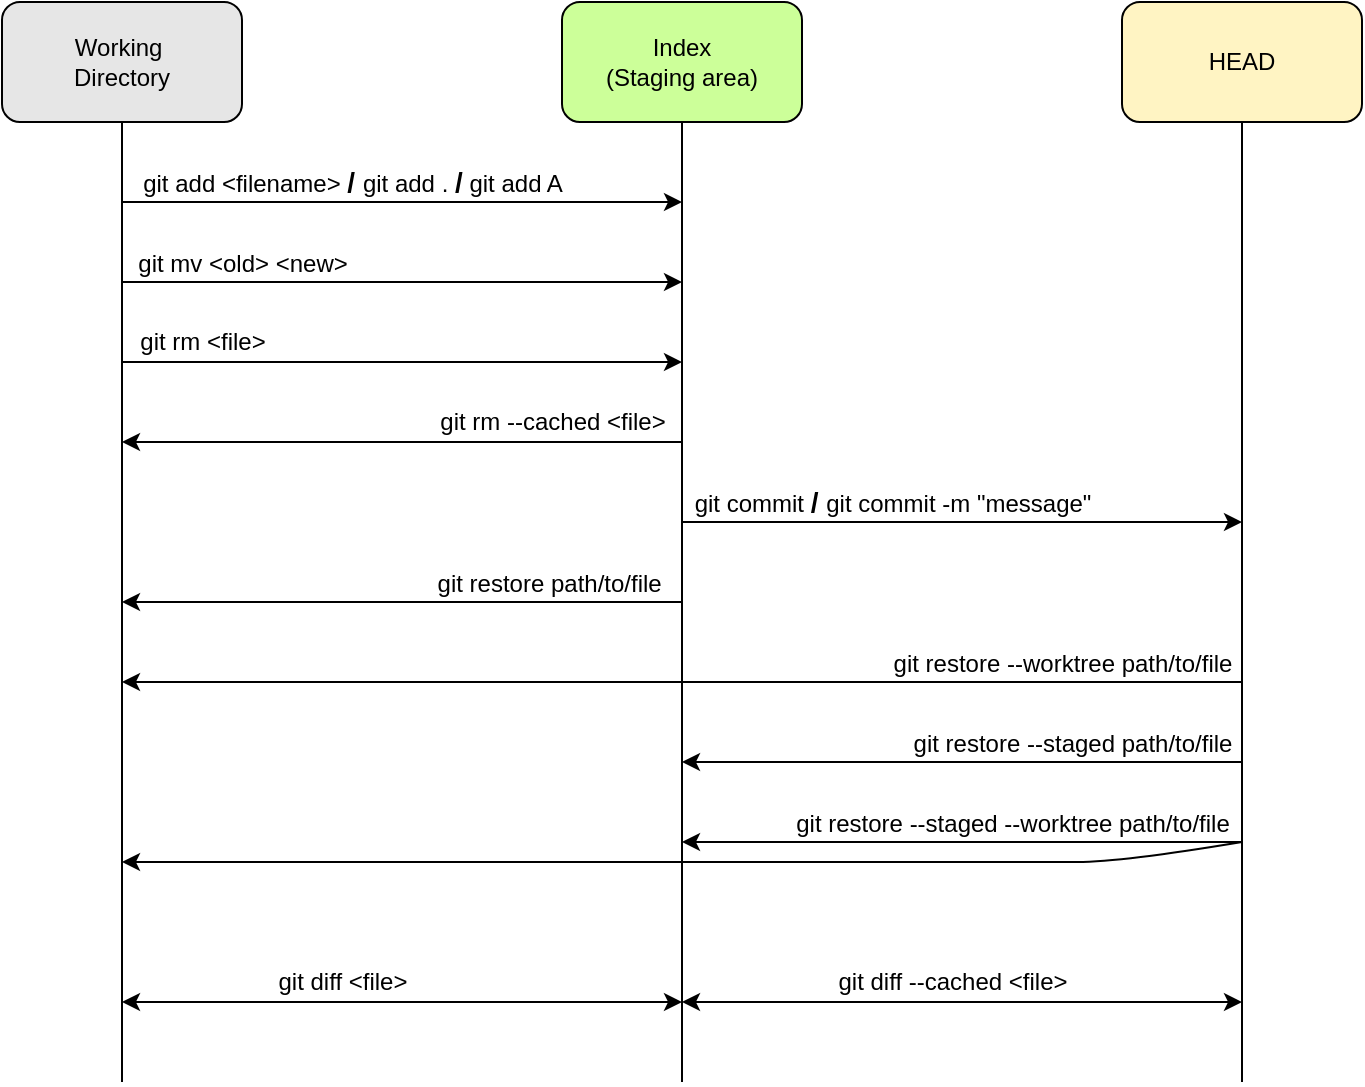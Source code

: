 <mxfile version="15.9.1" type="github"><diagram id="oE1kLv5p4GpdTMjqKH7l" name="Page-1"><mxGraphModel dx="1022" dy="1568" grid="1" gridSize="10" guides="1" tooltips="1" connect="1" arrows="1" fold="1" page="1" pageScale="1" pageWidth="850" pageHeight="1100" math="0" shadow="0"><root><mxCell id="0"/><mxCell id="1" parent="0"/><mxCell id="v0JIoPpW-7pg3gaM1F9p-2" value="Index&lt;br&gt;(Staging area)" style="rounded=1;whiteSpace=wrap;html=1;fillColor=#CCFF99;" vertex="1" parent="1"><mxGeometry x="340" y="-20" width="120" height="60" as="geometry"/></mxCell><mxCell id="v0JIoPpW-7pg3gaM1F9p-3" value="HEAD" style="rounded=1;whiteSpace=wrap;html=1;fillColor=#FFF4C3;" vertex="1" parent="1"><mxGeometry x="620" y="-20" width="120" height="60" as="geometry"/></mxCell><mxCell id="v0JIoPpW-7pg3gaM1F9p-4" value="" style="endArrow=none;html=1;rounded=0;entryX=0.5;entryY=1;entryDx=0;entryDy=0;" edge="1" parent="1" target="v0JIoPpW-7pg3gaM1F9p-1"><mxGeometry width="50" height="50" relative="1" as="geometry"><mxPoint x="120" y="520" as="sourcePoint"/><mxPoint x="430" y="200" as="targetPoint"/></mxGeometry></mxCell><mxCell id="v0JIoPpW-7pg3gaM1F9p-5" value="" style="endArrow=none;html=1;rounded=0;entryX=0.5;entryY=1;entryDx=0;entryDy=0;" edge="1" parent="1" target="v0JIoPpW-7pg3gaM1F9p-2"><mxGeometry width="50" height="50" relative="1" as="geometry"><mxPoint x="400" y="520" as="sourcePoint"/><mxPoint x="430" y="200" as="targetPoint"/></mxGeometry></mxCell><mxCell id="v0JIoPpW-7pg3gaM1F9p-6" value="" style="endArrow=none;html=1;rounded=0;entryX=0.5;entryY=1;entryDx=0;entryDy=0;" edge="1" parent="1" target="v0JIoPpW-7pg3gaM1F9p-3"><mxGeometry width="50" height="50" relative="1" as="geometry"><mxPoint x="680" y="520" as="sourcePoint"/><mxPoint x="430" y="200" as="targetPoint"/></mxGeometry></mxCell><mxCell id="v0JIoPpW-7pg3gaM1F9p-8" value="" style="endArrow=classic;html=1;rounded=0;" edge="1" parent="1"><mxGeometry width="50" height="50" relative="1" as="geometry"><mxPoint x="120" y="80" as="sourcePoint"/><mxPoint x="400" y="80" as="targetPoint"/></mxGeometry></mxCell><mxCell id="v0JIoPpW-7pg3gaM1F9p-10" value="" style="endArrow=classic;html=1;rounded=0;" edge="1" parent="1"><mxGeometry width="50" height="50" relative="1" as="geometry"><mxPoint x="400" y="240" as="sourcePoint"/><mxPoint x="680" y="240" as="targetPoint"/></mxGeometry></mxCell><mxCell id="v0JIoPpW-7pg3gaM1F9p-22" value="" style="endArrow=classic;html=1;rounded=0;" edge="1" parent="1"><mxGeometry width="50" height="50" relative="1" as="geometry"><mxPoint x="400" y="280" as="sourcePoint"/><mxPoint x="120" y="280" as="targetPoint"/></mxGeometry></mxCell><mxCell id="v0JIoPpW-7pg3gaM1F9p-24" value="" style="endArrow=classic;html=1;rounded=0;" edge="1" parent="1"><mxGeometry width="50" height="50" relative="1" as="geometry"><mxPoint x="680" y="320" as="sourcePoint"/><mxPoint x="120" y="320" as="targetPoint"/></mxGeometry></mxCell><mxCell id="v0JIoPpW-7pg3gaM1F9p-26" value="" style="endArrow=classic;html=1;rounded=0;" edge="1" parent="1"><mxGeometry width="50" height="50" relative="1" as="geometry"><mxPoint x="680" y="360" as="sourcePoint"/><mxPoint x="400" y="360" as="targetPoint"/></mxGeometry></mxCell><mxCell id="v0JIoPpW-7pg3gaM1F9p-30" value="" style="endArrow=classic;html=1;rounded=0;" edge="1" parent="1"><mxGeometry width="50" height="50" relative="1" as="geometry"><mxPoint x="680" y="400" as="sourcePoint"/><mxPoint x="400" y="400" as="targetPoint"/></mxGeometry></mxCell><mxCell id="v0JIoPpW-7pg3gaM1F9p-32" value="" style="curved=1;endArrow=classic;html=1;rounded=0;" edge="1" parent="1"><mxGeometry width="50" height="50" relative="1" as="geometry"><mxPoint x="680" y="400" as="sourcePoint"/><mxPoint x="120" y="410" as="targetPoint"/><Array as="points"><mxPoint x="620" y="410"/><mxPoint x="575" y="410"/><mxPoint x="525" y="410"/></Array></mxGeometry></mxCell><mxCell id="v0JIoPpW-7pg3gaM1F9p-34" value="" style="endArrow=classic;html=1;rounded=0;" edge="1" parent="1"><mxGeometry width="50" height="50" relative="1" as="geometry"><mxPoint x="400" y="200" as="sourcePoint"/><mxPoint x="120" y="200" as="targetPoint"/></mxGeometry></mxCell><mxCell id="v0JIoPpW-7pg3gaM1F9p-35" value="git rm --cached &amp;lt;file&amp;gt;" style="text;html=1;align=center;verticalAlign=middle;resizable=0;points=[];autosize=1;strokeColor=none;fillColor=none;" vertex="1" parent="1"><mxGeometry x="270" y="180" width="130" height="20" as="geometry"/></mxCell><mxCell id="v0JIoPpW-7pg3gaM1F9p-36" value="" style="endArrow=classic;html=1;rounded=0;" edge="1" parent="1"><mxGeometry width="50" height="50" relative="1" as="geometry"><mxPoint x="120" y="160" as="sourcePoint"/><mxPoint x="400" y="160" as="targetPoint"/></mxGeometry></mxCell><mxCell id="v0JIoPpW-7pg3gaM1F9p-37" value="&lt;span&gt;git rm &amp;lt;file&amp;gt;&lt;/span&gt;" style="text;html=1;align=center;verticalAlign=middle;resizable=0;points=[];autosize=1;strokeColor=none;fillColor=none;" vertex="1" parent="1"><mxGeometry x="120" y="140" width="80" height="20" as="geometry"/></mxCell><mxCell id="v0JIoPpW-7pg3gaM1F9p-39" value="" style="endArrow=classic;html=1;rounded=0;" edge="1" parent="1"><mxGeometry width="50" height="50" relative="1" as="geometry"><mxPoint x="120" y="120" as="sourcePoint"/><mxPoint x="400" y="120" as="targetPoint"/></mxGeometry></mxCell><mxCell id="v0JIoPpW-7pg3gaM1F9p-43" value="" style="endArrow=classic;startArrow=classic;html=1;rounded=0;" edge="1" parent="1"><mxGeometry width="50" height="50" relative="1" as="geometry"><mxPoint x="120" y="480" as="sourcePoint"/><mxPoint x="400" y="480" as="targetPoint"/></mxGeometry></mxCell><mxCell id="v0JIoPpW-7pg3gaM1F9p-44" value="git diff &amp;lt;file&amp;gt;" style="text;html=1;align=center;verticalAlign=middle;resizable=0;points=[];autosize=1;strokeColor=none;fillColor=none;" vertex="1" parent="1"><mxGeometry x="190" y="460" width="80" height="20" as="geometry"/></mxCell><mxCell id="v0JIoPpW-7pg3gaM1F9p-45" value="" style="endArrow=classic;startArrow=classic;html=1;rounded=0;" edge="1" parent="1"><mxGeometry width="50" height="50" relative="1" as="geometry"><mxPoint x="400" y="480" as="sourcePoint"/><mxPoint x="680" y="480" as="targetPoint"/></mxGeometry></mxCell><mxCell id="v0JIoPpW-7pg3gaM1F9p-46" value="git diff --cached &amp;lt;file&amp;gt;" style="text;html=1;align=center;verticalAlign=middle;resizable=0;points=[];autosize=1;strokeColor=none;fillColor=none;" vertex="1" parent="1"><mxGeometry x="470" y="460" width="130" height="20" as="geometry"/></mxCell><mxCell id="v0JIoPpW-7pg3gaM1F9p-47" value="git add &amp;lt;filename&amp;gt; &lt;b&gt;&lt;font style=&quot;font-size: 14px&quot;&gt;/&amp;nbsp;&lt;/font&gt;&lt;/b&gt;git add . &lt;b&gt;&lt;font style=&quot;font-size: 14px&quot;&gt;/&lt;/font&gt;&lt;/b&gt; git add A" style="text;html=1;align=center;verticalAlign=middle;resizable=0;points=[];autosize=1;strokeColor=none;fillColor=none;" vertex="1" parent="1"><mxGeometry x="120" y="60" width="230" height="20" as="geometry"/></mxCell><mxCell id="v0JIoPpW-7pg3gaM1F9p-48" value="&lt;span style=&quot;font-size: 12px&quot;&gt;git mv &amp;lt;old&amp;gt; &amp;lt;new&amp;gt;&lt;/span&gt;" style="text;html=1;align=center;verticalAlign=middle;resizable=0;points=[];autosize=1;strokeColor=none;fillColor=none;fontSize=14;" vertex="1" parent="1"><mxGeometry x="120" y="100" width="120" height="20" as="geometry"/></mxCell><mxCell id="v0JIoPpW-7pg3gaM1F9p-50" value="&lt;span&gt;git commit &lt;b&gt;&lt;font style=&quot;font-size: 14px&quot;&gt;/ &lt;/font&gt;&lt;/b&gt;git commit -m &quot;message&quot;&lt;/span&gt;" style="text;html=1;align=center;verticalAlign=middle;resizable=0;points=[];autosize=1;strokeColor=none;fillColor=none;fontSize=12;" vertex="1" parent="1"><mxGeometry x="400" y="220" width="210" height="20" as="geometry"/></mxCell><mxCell id="v0JIoPpW-7pg3gaM1F9p-51" value="&lt;span style=&quot;font-size: 12px&quot;&gt;git restore path/to/file&amp;nbsp;&lt;/span&gt;" style="text;html=1;align=center;verticalAlign=middle;resizable=0;points=[];autosize=1;strokeColor=none;fillColor=none;fontSize=14;" vertex="1" parent="1"><mxGeometry x="270" y="260" width="130" height="20" as="geometry"/></mxCell><mxCell id="v0JIoPpW-7pg3gaM1F9p-52" value="&lt;span style=&quot;font-size: 12px&quot;&gt;git restore --worktree path/to/file&lt;/span&gt;" style="text;html=1;align=center;verticalAlign=middle;resizable=0;points=[];autosize=1;strokeColor=none;fillColor=none;fontSize=14;" vertex="1" parent="1"><mxGeometry x="500" y="300" width="180" height="20" as="geometry"/></mxCell><mxCell id="v0JIoPpW-7pg3gaM1F9p-53" value="&lt;span style=&quot;font-size: 12px&quot;&gt;git restore --staged path/to/file&lt;/span&gt;" style="text;html=1;align=center;verticalAlign=middle;resizable=0;points=[];autosize=1;strokeColor=none;fillColor=none;fontSize=14;" vertex="1" parent="1"><mxGeometry x="510" y="340" width="170" height="20" as="geometry"/></mxCell><mxCell id="v0JIoPpW-7pg3gaM1F9p-54" value="&lt;span style=&quot;font-size: 12px&quot;&gt;git restore --staged --worktree path/to/file&lt;/span&gt;" style="text;html=1;align=center;verticalAlign=middle;resizable=0;points=[];autosize=1;strokeColor=none;fillColor=none;fontSize=14;" vertex="1" parent="1"><mxGeometry x="450" y="380" width="230" height="20" as="geometry"/></mxCell><mxCell id="v0JIoPpW-7pg3gaM1F9p-1" value="Working&amp;nbsp;&lt;br&gt;Directory" style="rounded=1;whiteSpace=wrap;html=1;fillColor=#E6E6E6;" vertex="1" parent="1"><mxGeometry x="60" y="-20" width="120" height="60" as="geometry"/></mxCell></root></mxGraphModel></diagram></mxfile>
